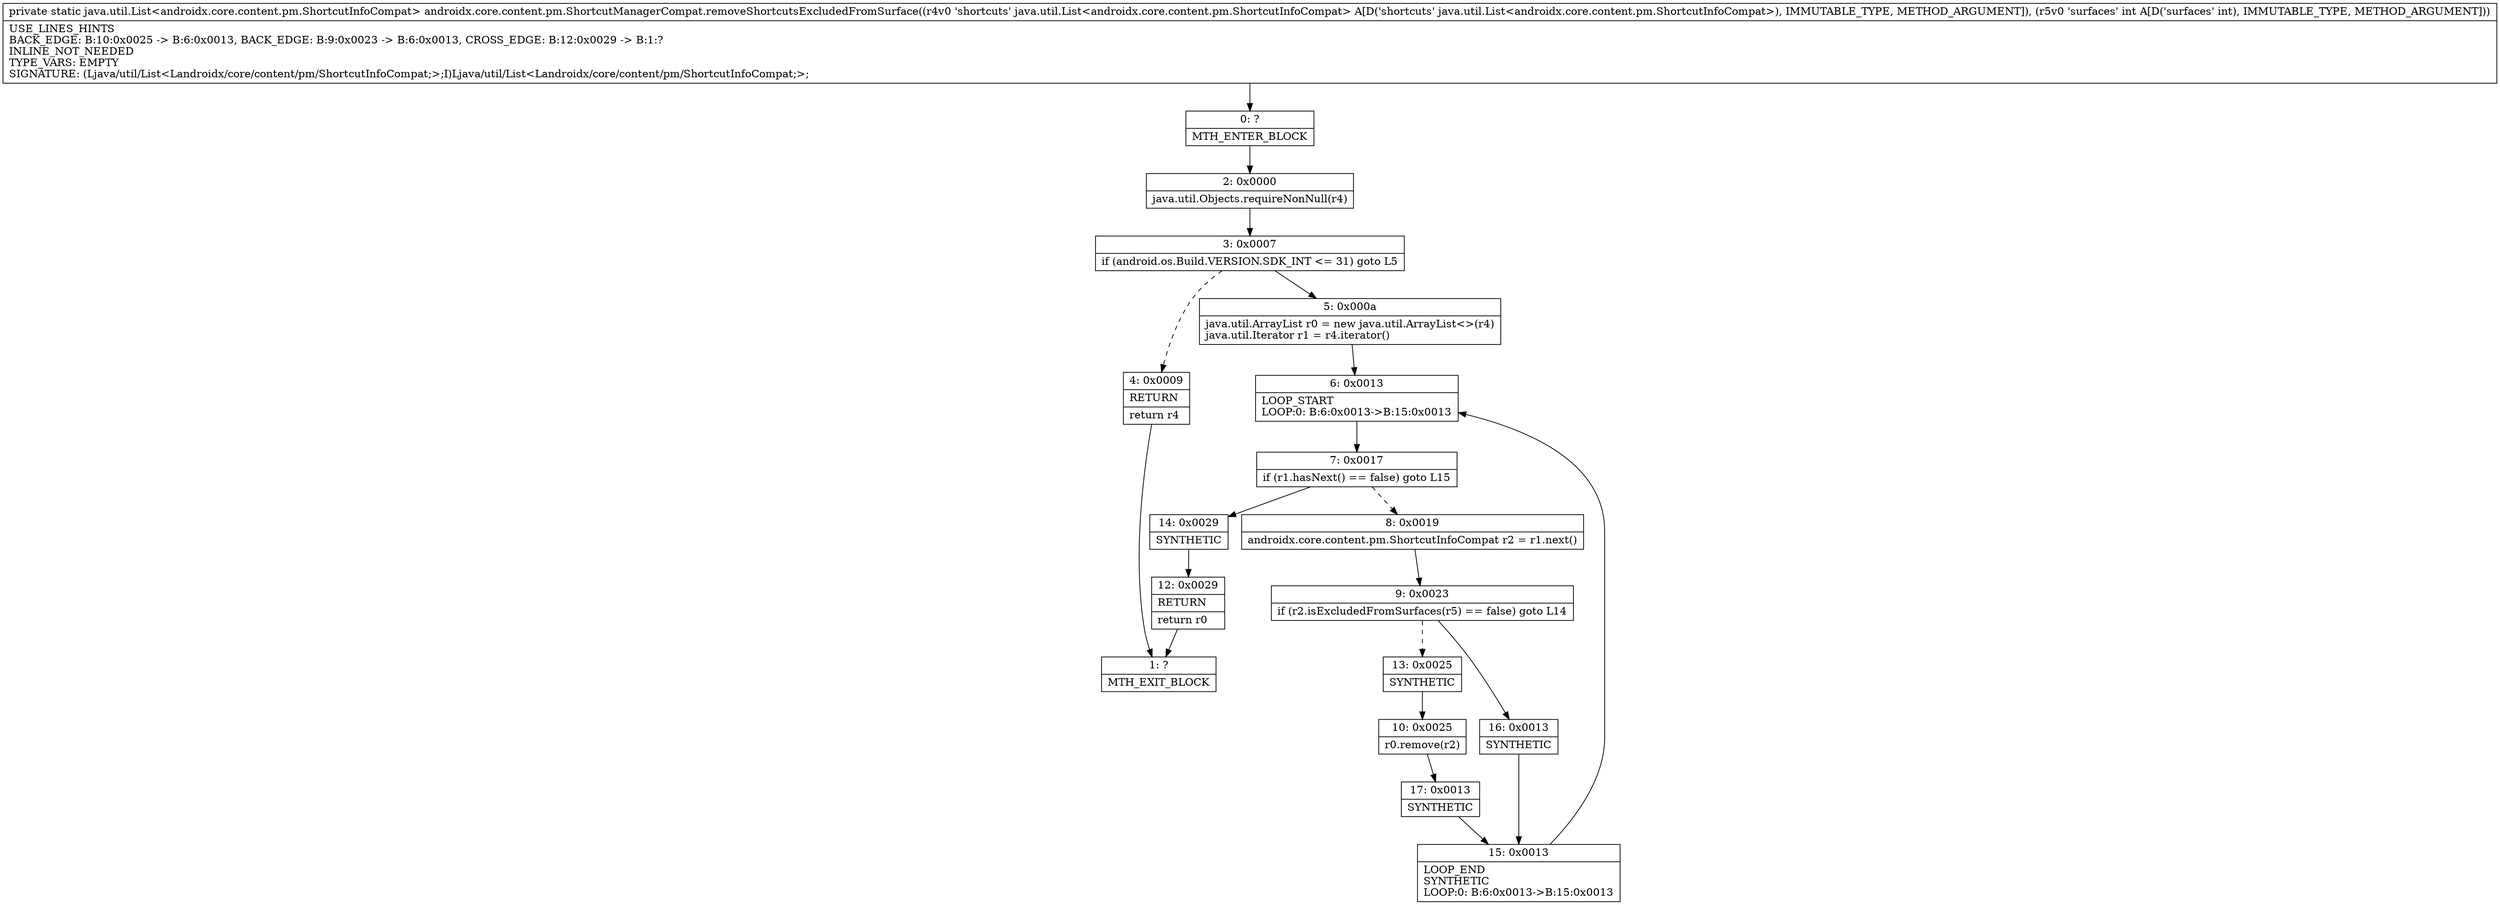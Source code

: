 digraph "CFG forandroidx.core.content.pm.ShortcutManagerCompat.removeShortcutsExcludedFromSurface(Ljava\/util\/List;I)Ljava\/util\/List;" {
Node_0 [shape=record,label="{0\:\ ?|MTH_ENTER_BLOCK\l}"];
Node_2 [shape=record,label="{2\:\ 0x0000|java.util.Objects.requireNonNull(r4)\l}"];
Node_3 [shape=record,label="{3\:\ 0x0007|if (android.os.Build.VERSION.SDK_INT \<= 31) goto L5\l}"];
Node_4 [shape=record,label="{4\:\ 0x0009|RETURN\l|return r4\l}"];
Node_1 [shape=record,label="{1\:\ ?|MTH_EXIT_BLOCK\l}"];
Node_5 [shape=record,label="{5\:\ 0x000a|java.util.ArrayList r0 = new java.util.ArrayList\<\>(r4)\ljava.util.Iterator r1 = r4.iterator()\l}"];
Node_6 [shape=record,label="{6\:\ 0x0013|LOOP_START\lLOOP:0: B:6:0x0013\-\>B:15:0x0013\l}"];
Node_7 [shape=record,label="{7\:\ 0x0017|if (r1.hasNext() == false) goto L15\l}"];
Node_8 [shape=record,label="{8\:\ 0x0019|androidx.core.content.pm.ShortcutInfoCompat r2 = r1.next()\l}"];
Node_9 [shape=record,label="{9\:\ 0x0023|if (r2.isExcludedFromSurfaces(r5) == false) goto L14\l}"];
Node_13 [shape=record,label="{13\:\ 0x0025|SYNTHETIC\l}"];
Node_10 [shape=record,label="{10\:\ 0x0025|r0.remove(r2)\l}"];
Node_17 [shape=record,label="{17\:\ 0x0013|SYNTHETIC\l}"];
Node_15 [shape=record,label="{15\:\ 0x0013|LOOP_END\lSYNTHETIC\lLOOP:0: B:6:0x0013\-\>B:15:0x0013\l}"];
Node_16 [shape=record,label="{16\:\ 0x0013|SYNTHETIC\l}"];
Node_14 [shape=record,label="{14\:\ 0x0029|SYNTHETIC\l}"];
Node_12 [shape=record,label="{12\:\ 0x0029|RETURN\l|return r0\l}"];
MethodNode[shape=record,label="{private static java.util.List\<androidx.core.content.pm.ShortcutInfoCompat\> androidx.core.content.pm.ShortcutManagerCompat.removeShortcutsExcludedFromSurface((r4v0 'shortcuts' java.util.List\<androidx.core.content.pm.ShortcutInfoCompat\> A[D('shortcuts' java.util.List\<androidx.core.content.pm.ShortcutInfoCompat\>), IMMUTABLE_TYPE, METHOD_ARGUMENT]), (r5v0 'surfaces' int A[D('surfaces' int), IMMUTABLE_TYPE, METHOD_ARGUMENT]))  | USE_LINES_HINTS\lBACK_EDGE: B:10:0x0025 \-\> B:6:0x0013, BACK_EDGE: B:9:0x0023 \-\> B:6:0x0013, CROSS_EDGE: B:12:0x0029 \-\> B:1:?\lINLINE_NOT_NEEDED\lTYPE_VARS: EMPTY\lSIGNATURE: (Ljava\/util\/List\<Landroidx\/core\/content\/pm\/ShortcutInfoCompat;\>;I)Ljava\/util\/List\<Landroidx\/core\/content\/pm\/ShortcutInfoCompat;\>;\l}"];
MethodNode -> Node_0;Node_0 -> Node_2;
Node_2 -> Node_3;
Node_3 -> Node_4[style=dashed];
Node_3 -> Node_5;
Node_4 -> Node_1;
Node_5 -> Node_6;
Node_6 -> Node_7;
Node_7 -> Node_8[style=dashed];
Node_7 -> Node_14;
Node_8 -> Node_9;
Node_9 -> Node_13[style=dashed];
Node_9 -> Node_16;
Node_13 -> Node_10;
Node_10 -> Node_17;
Node_17 -> Node_15;
Node_15 -> Node_6;
Node_16 -> Node_15;
Node_14 -> Node_12;
Node_12 -> Node_1;
}

